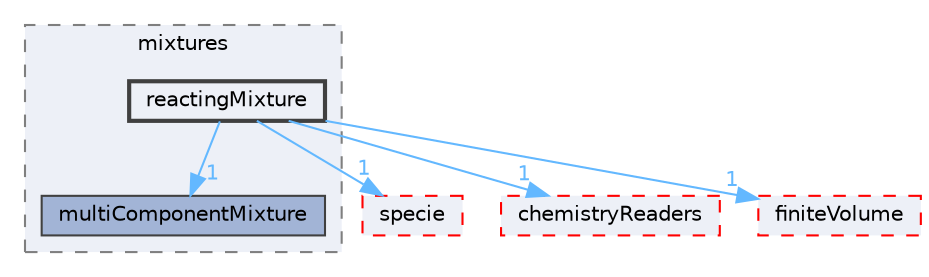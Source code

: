 digraph "src/thermophysicalModels/reactionThermo/mixtures/reactingMixture"
{
 // LATEX_PDF_SIZE
  bgcolor="transparent";
  edge [fontname=Helvetica,fontsize=10,labelfontname=Helvetica,labelfontsize=10];
  node [fontname=Helvetica,fontsize=10,shape=box,height=0.2,width=0.4];
  compound=true
  subgraph clusterdir_4c3899116fa10d6c6748b991d6c665d1 {
    graph [ bgcolor="#edf0f7", pencolor="grey50", label="mixtures", fontname=Helvetica,fontsize=10 style="filled,dashed", URL="dir_4c3899116fa10d6c6748b991d6c665d1.html",tooltip=""]
  dir_d678df617f942bf57e5e6de99d39ff47 [label="multiComponentMixture", fillcolor="#a2b4d6", color="grey25", style="filled", URL="dir_d678df617f942bf57e5e6de99d39ff47.html",tooltip=""];
  dir_0c7f392feaa80e16a659c2da09460231 [label="reactingMixture", fillcolor="#edf0f7", color="grey25", style="filled,bold", URL="dir_0c7f392feaa80e16a659c2da09460231.html",tooltip=""];
  }
  dir_5c4bf53b114f4c9237cd4ef0431fc9bd [label="specie", fillcolor="#edf0f7", color="red", style="filled,dashed", URL="dir_5c4bf53b114f4c9237cd4ef0431fc9bd.html",tooltip=""];
  dir_d6ca8f970bca45fc70c046b4a0fab377 [label="chemistryReaders", fillcolor="#edf0f7", color="red", style="filled,dashed", URL="dir_d6ca8f970bca45fc70c046b4a0fab377.html",tooltip=""];
  dir_9bd15774b555cf7259a6fa18f99fe99b [label="finiteVolume", fillcolor="#edf0f7", color="red", style="filled,dashed", URL="dir_9bd15774b555cf7259a6fa18f99fe99b.html",tooltip=""];
  dir_0c7f392feaa80e16a659c2da09460231->dir_5c4bf53b114f4c9237cd4ef0431fc9bd [headlabel="1", labeldistance=1.5 headhref="dir_003220_003683.html" href="dir_003220_003683.html" color="steelblue1" fontcolor="steelblue1"];
  dir_0c7f392feaa80e16a659c2da09460231->dir_9bd15774b555cf7259a6fa18f99fe99b [headlabel="1", labeldistance=1.5 headhref="dir_003220_001387.html" href="dir_003220_001387.html" color="steelblue1" fontcolor="steelblue1"];
  dir_0c7f392feaa80e16a659c2da09460231->dir_d678df617f942bf57e5e6de99d39ff47 [headlabel="1", labeldistance=1.5 headhref="dir_003220_002470.html" href="dir_003220_002470.html" color="steelblue1" fontcolor="steelblue1"];
  dir_0c7f392feaa80e16a659c2da09460231->dir_d6ca8f970bca45fc70c046b4a0fab377 [headlabel="1", labeldistance=1.5 headhref="dir_003220_000472.html" href="dir_003220_000472.html" color="steelblue1" fontcolor="steelblue1"];
}

